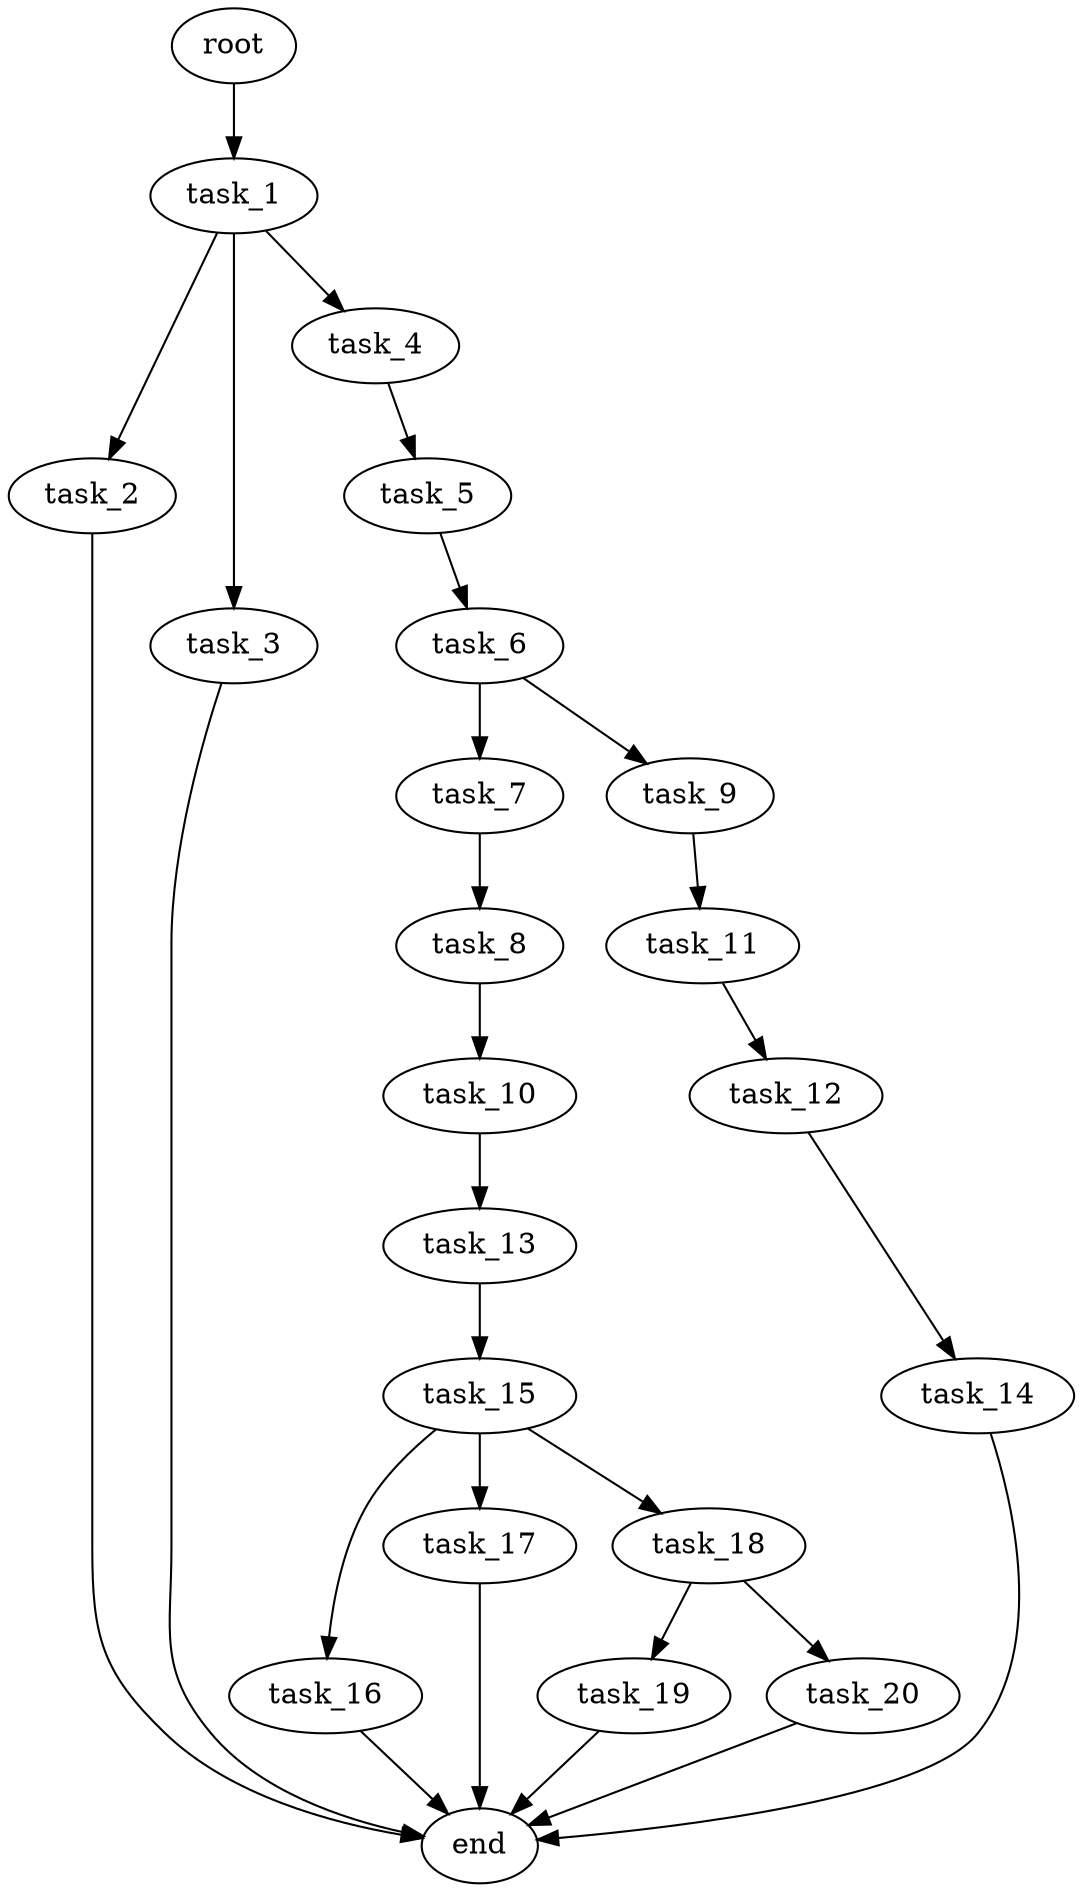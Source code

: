 digraph G {
  root [size="0.000000e+00"];
  task_1 [size="1.374515e+10"];
  task_2 [size="2.003766e+10"];
  task_3 [size="4.092509e+10"];
  task_4 [size="5.694466e+10"];
  task_5 [size="9.066303e+10"];
  task_6 [size="4.576257e+10"];
  task_7 [size="3.164518e+10"];
  task_8 [size="7.156969e+10"];
  task_9 [size="7.789633e+10"];
  task_10 [size="4.876321e+10"];
  task_11 [size="6.310697e+10"];
  task_12 [size="1.769066e+10"];
  task_13 [size="6.345355e+10"];
  task_14 [size="4.813030e+08"];
  task_15 [size="2.736005e+10"];
  task_16 [size="7.612172e+10"];
  task_17 [size="1.686889e+10"];
  task_18 [size="7.645073e+10"];
  task_19 [size="4.896281e+10"];
  task_20 [size="7.635928e+10"];
  end [size="0.000000e+00"];

  root -> task_1 [size="1.000000e-12"];
  task_1 -> task_2 [size="2.003766e+08"];
  task_1 -> task_3 [size="4.092509e+08"];
  task_1 -> task_4 [size="5.694466e+08"];
  task_2 -> end [size="1.000000e-12"];
  task_3 -> end [size="1.000000e-12"];
  task_4 -> task_5 [size="9.066303e+08"];
  task_5 -> task_6 [size="4.576257e+08"];
  task_6 -> task_7 [size="3.164518e+08"];
  task_6 -> task_9 [size="7.789633e+08"];
  task_7 -> task_8 [size="7.156969e+08"];
  task_8 -> task_10 [size="4.876321e+08"];
  task_9 -> task_11 [size="6.310697e+08"];
  task_10 -> task_13 [size="6.345355e+08"];
  task_11 -> task_12 [size="1.769066e+08"];
  task_12 -> task_14 [size="4.813030e+06"];
  task_13 -> task_15 [size="2.736005e+08"];
  task_14 -> end [size="1.000000e-12"];
  task_15 -> task_16 [size="7.612172e+08"];
  task_15 -> task_17 [size="1.686889e+08"];
  task_15 -> task_18 [size="7.645073e+08"];
  task_16 -> end [size="1.000000e-12"];
  task_17 -> end [size="1.000000e-12"];
  task_18 -> task_19 [size="4.896281e+08"];
  task_18 -> task_20 [size="7.635928e+08"];
  task_19 -> end [size="1.000000e-12"];
  task_20 -> end [size="1.000000e-12"];
}
